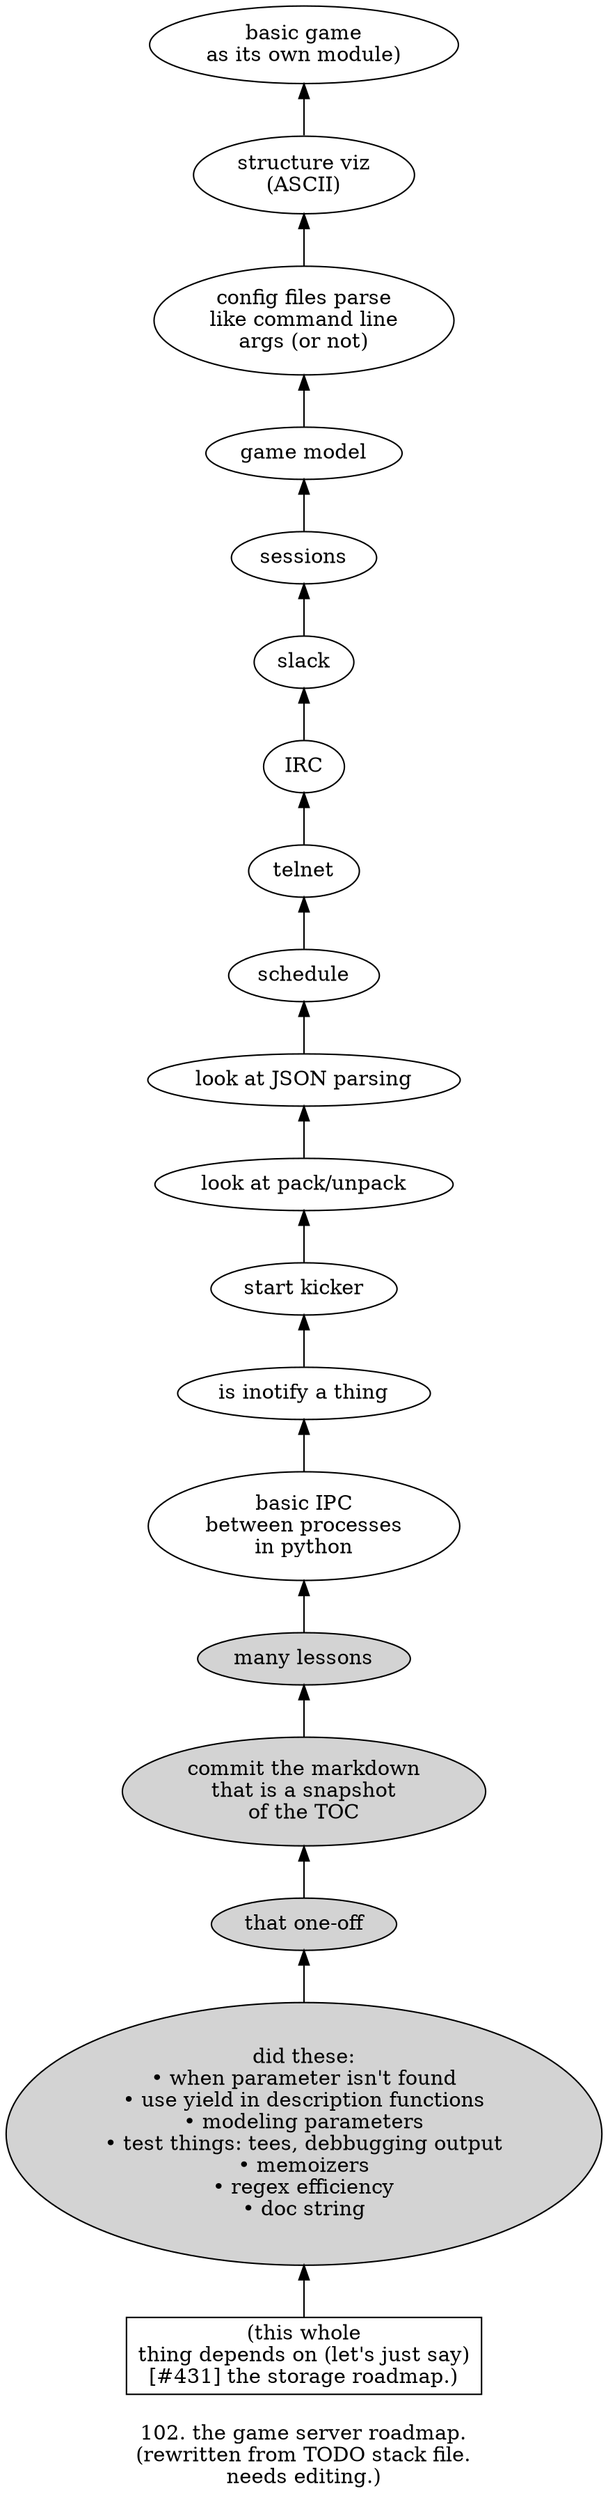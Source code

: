 digraph g {

rankdir="BT"

/* below nodes born 2018-01-16 11:20:42 -0500  */

n05[
label="basic game\nas its own module)"]

n10->n05
n10[
label="structure viz\n(ASCII)"]

n12->n10
n12[
label="config files parse\nlike command line\nargs (or not)"]

n14->n12
n14[
label="game model"]

n16->n14
n16[
label="sessions"]

n18->n16
n18[
label="slack"]

n20->n18
n20[
label="IRC"]

n22->n20
n22[
label="telnet"]

n24->n22
n24[
label="schedule"]

n26->n24
n26[
label="look at JSON parsing"]

n28->n26
n28[
label="look at pack/unpack"]

n30->n28
n30[
label="start kicker"]

n32->n30
n32[
label="is inotify a thing"]

n34->n32
n34[
label="basic IPC\nbetween processes\nin python"]

/* below nodes born 2018-02-13 08:03:41 -0500 */

n36->n34
n36[
label="many lessons" style=filled]

n38->n36
n38[
label="commit the markdown\nthat is a snapshot\nof the TOC" style=filled]

n40->n38
n40[
label="that one-off" style=filled]

/* below born 2018-01 17, 20, 22, 29; 2018-02-04 */

n42->n40
n42[
label="did these:
• when parameter isn't found
• use yield in description functions
• modeling parameters
• test things: tees, debbugging output
• memoizers
• regex efficiency
• doc string"
style=filled
]


n95->n42
n95[
label="(this whole
thing depends on (let's just say)
[#431] the storage roadmap.)
"
shape=rect
]

label="\n102. the game server roadmap.
(rewritten from TODO stack file.
needs editing.)"
}

/* history:
#repurposed.
*/
